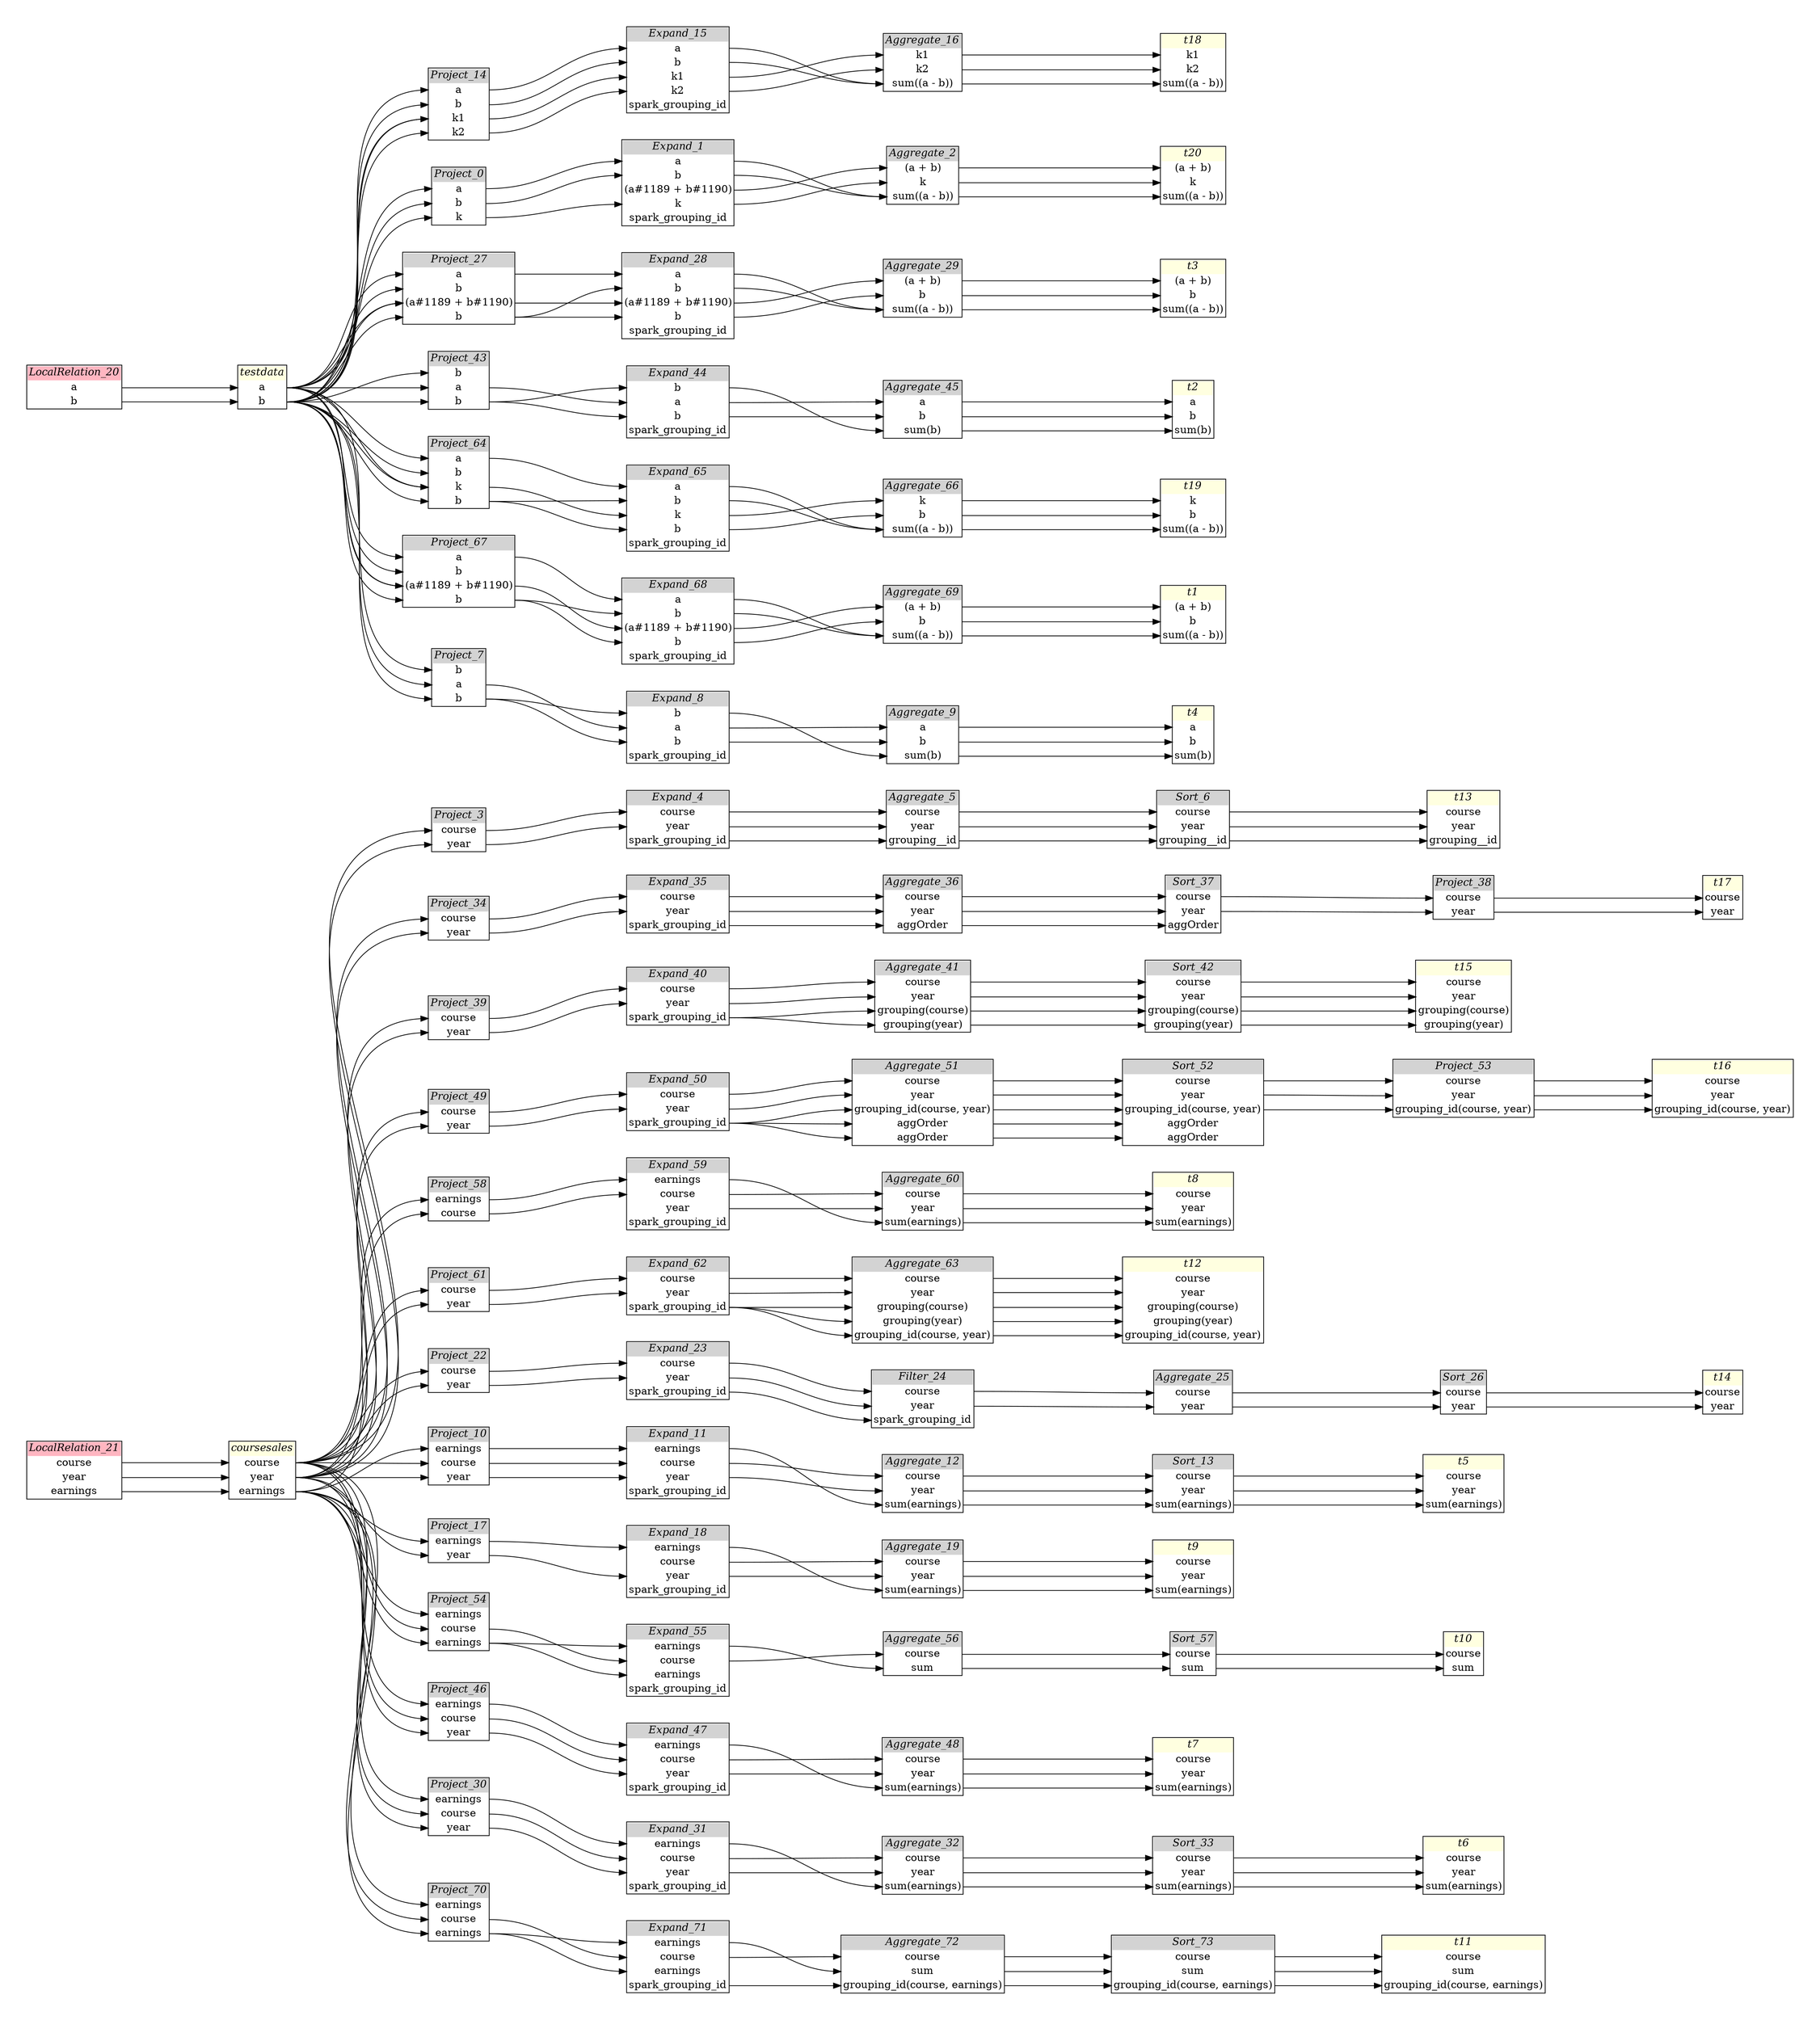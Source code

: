 // Automatically generated by SQLFlowTestSuite


digraph {
  graph [pad="0.5", nodesep="0.5", ranksep="2", fontname="Helvetica"];
  node [shape=plain]
  rankdir=LR;

  
"Aggregate_12" [label=<
<table border="1" cellborder="0" cellspacing="0">
  <tr><td bgcolor="lightgray" port="nodeName"><i>Aggregate_12</i></td></tr>
  <tr><td port="0">course</td></tr>
<tr><td port="1">year</td></tr>
<tr><td port="2">sum(earnings)</td></tr>
</table>>];
     

"Aggregate_16" [label=<
<table border="1" cellborder="0" cellspacing="0">
  <tr><td bgcolor="lightgray" port="nodeName"><i>Aggregate_16</i></td></tr>
  <tr><td port="0">k1</td></tr>
<tr><td port="1">k2</td></tr>
<tr><td port="2">sum((a - b))</td></tr>
</table>>];
     

"Aggregate_19" [label=<
<table border="1" cellborder="0" cellspacing="0">
  <tr><td bgcolor="lightgray" port="nodeName"><i>Aggregate_19</i></td></tr>
  <tr><td port="0">course</td></tr>
<tr><td port="1">year</td></tr>
<tr><td port="2">sum(earnings)</td></tr>
</table>>];
     

"Aggregate_2" [label=<
<table border="1" cellborder="0" cellspacing="0">
  <tr><td bgcolor="lightgray" port="nodeName"><i>Aggregate_2</i></td></tr>
  <tr><td port="0">(a + b)</td></tr>
<tr><td port="1">k</td></tr>
<tr><td port="2">sum((a - b))</td></tr>
</table>>];
     

"Aggregate_25" [label=<
<table border="1" cellborder="0" cellspacing="0">
  <tr><td bgcolor="lightgray" port="nodeName"><i>Aggregate_25</i></td></tr>
  <tr><td port="0">course</td></tr>
<tr><td port="1">year</td></tr>
</table>>];
     

"Aggregate_29" [label=<
<table border="1" cellborder="0" cellspacing="0">
  <tr><td bgcolor="lightgray" port="nodeName"><i>Aggregate_29</i></td></tr>
  <tr><td port="0">(a + b)</td></tr>
<tr><td port="1">b</td></tr>
<tr><td port="2">sum((a - b))</td></tr>
</table>>];
     

"Aggregate_32" [label=<
<table border="1" cellborder="0" cellspacing="0">
  <tr><td bgcolor="lightgray" port="nodeName"><i>Aggregate_32</i></td></tr>
  <tr><td port="0">course</td></tr>
<tr><td port="1">year</td></tr>
<tr><td port="2">sum(earnings)</td></tr>
</table>>];
     

"Aggregate_36" [label=<
<table border="1" cellborder="0" cellspacing="0">
  <tr><td bgcolor="lightgray" port="nodeName"><i>Aggregate_36</i></td></tr>
  <tr><td port="0">course</td></tr>
<tr><td port="1">year</td></tr>
<tr><td port="2">aggOrder</td></tr>
</table>>];
     

"Aggregate_41" [label=<
<table border="1" cellborder="0" cellspacing="0">
  <tr><td bgcolor="lightgray" port="nodeName"><i>Aggregate_41</i></td></tr>
  <tr><td port="0">course</td></tr>
<tr><td port="1">year</td></tr>
<tr><td port="2">grouping(course)</td></tr>
<tr><td port="3">grouping(year)</td></tr>
</table>>];
     

"Aggregate_45" [label=<
<table border="1" cellborder="0" cellspacing="0">
  <tr><td bgcolor="lightgray" port="nodeName"><i>Aggregate_45</i></td></tr>
  <tr><td port="0">a</td></tr>
<tr><td port="1">b</td></tr>
<tr><td port="2">sum(b)</td></tr>
</table>>];
     

"Aggregate_48" [label=<
<table border="1" cellborder="0" cellspacing="0">
  <tr><td bgcolor="lightgray" port="nodeName"><i>Aggregate_48</i></td></tr>
  <tr><td port="0">course</td></tr>
<tr><td port="1">year</td></tr>
<tr><td port="2">sum(earnings)</td></tr>
</table>>];
     

"Aggregate_5" [label=<
<table border="1" cellborder="0" cellspacing="0">
  <tr><td bgcolor="lightgray" port="nodeName"><i>Aggregate_5</i></td></tr>
  <tr><td port="0">course</td></tr>
<tr><td port="1">year</td></tr>
<tr><td port="2">grouping__id</td></tr>
</table>>];
     

"Aggregate_51" [label=<
<table border="1" cellborder="0" cellspacing="0">
  <tr><td bgcolor="lightgray" port="nodeName"><i>Aggregate_51</i></td></tr>
  <tr><td port="0">course</td></tr>
<tr><td port="1">year</td></tr>
<tr><td port="2">grouping_id(course, year)</td></tr>
<tr><td port="3">aggOrder</td></tr>
<tr><td port="4">aggOrder</td></tr>
</table>>];
     

"Aggregate_56" [label=<
<table border="1" cellborder="0" cellspacing="0">
  <tr><td bgcolor="lightgray" port="nodeName"><i>Aggregate_56</i></td></tr>
  <tr><td port="0">course</td></tr>
<tr><td port="1">sum</td></tr>
</table>>];
     

"Aggregate_60" [label=<
<table border="1" cellborder="0" cellspacing="0">
  <tr><td bgcolor="lightgray" port="nodeName"><i>Aggregate_60</i></td></tr>
  <tr><td port="0">course</td></tr>
<tr><td port="1">year</td></tr>
<tr><td port="2">sum(earnings)</td></tr>
</table>>];
     

"Aggregate_63" [label=<
<table border="1" cellborder="0" cellspacing="0">
  <tr><td bgcolor="lightgray" port="nodeName"><i>Aggregate_63</i></td></tr>
  <tr><td port="0">course</td></tr>
<tr><td port="1">year</td></tr>
<tr><td port="2">grouping(course)</td></tr>
<tr><td port="3">grouping(year)</td></tr>
<tr><td port="4">grouping_id(course, year)</td></tr>
</table>>];
     

"Aggregate_66" [label=<
<table border="1" cellborder="0" cellspacing="0">
  <tr><td bgcolor="lightgray" port="nodeName"><i>Aggregate_66</i></td></tr>
  <tr><td port="0">k</td></tr>
<tr><td port="1">b</td></tr>
<tr><td port="2">sum((a - b))</td></tr>
</table>>];
     

"Aggregate_69" [label=<
<table border="1" cellborder="0" cellspacing="0">
  <tr><td bgcolor="lightgray" port="nodeName"><i>Aggregate_69</i></td></tr>
  <tr><td port="0">(a + b)</td></tr>
<tr><td port="1">b</td></tr>
<tr><td port="2">sum((a - b))</td></tr>
</table>>];
     

"Aggregate_72" [label=<
<table border="1" cellborder="0" cellspacing="0">
  <tr><td bgcolor="lightgray" port="nodeName"><i>Aggregate_72</i></td></tr>
  <tr><td port="0">course</td></tr>
<tr><td port="1">sum</td></tr>
<tr><td port="2">grouping_id(course, earnings)</td></tr>
</table>>];
     

"Aggregate_9" [label=<
<table border="1" cellborder="0" cellspacing="0">
  <tr><td bgcolor="lightgray" port="nodeName"><i>Aggregate_9</i></td></tr>
  <tr><td port="0">a</td></tr>
<tr><td port="1">b</td></tr>
<tr><td port="2">sum(b)</td></tr>
</table>>];
     

"Expand_1" [label=<
<table border="1" cellborder="0" cellspacing="0">
  <tr><td bgcolor="lightgray" port="nodeName"><i>Expand_1</i></td></tr>
  <tr><td port="0">a</td></tr>
<tr><td port="1">b</td></tr>
<tr><td port="2">(a#1189 + b#1190)</td></tr>
<tr><td port="3">k</td></tr>
<tr><td port="4">spark_grouping_id</td></tr>
</table>>];
     

"Expand_11" [label=<
<table border="1" cellborder="0" cellspacing="0">
  <tr><td bgcolor="lightgray" port="nodeName"><i>Expand_11</i></td></tr>
  <tr><td port="0">earnings</td></tr>
<tr><td port="1">course</td></tr>
<tr><td port="2">year</td></tr>
<tr><td port="3">spark_grouping_id</td></tr>
</table>>];
     

"Expand_15" [label=<
<table border="1" cellborder="0" cellspacing="0">
  <tr><td bgcolor="lightgray" port="nodeName"><i>Expand_15</i></td></tr>
  <tr><td port="0">a</td></tr>
<tr><td port="1">b</td></tr>
<tr><td port="2">k1</td></tr>
<tr><td port="3">k2</td></tr>
<tr><td port="4">spark_grouping_id</td></tr>
</table>>];
     

"Expand_18" [label=<
<table border="1" cellborder="0" cellspacing="0">
  <tr><td bgcolor="lightgray" port="nodeName"><i>Expand_18</i></td></tr>
  <tr><td port="0">earnings</td></tr>
<tr><td port="1">course</td></tr>
<tr><td port="2">year</td></tr>
<tr><td port="3">spark_grouping_id</td></tr>
</table>>];
     

"Expand_23" [label=<
<table border="1" cellborder="0" cellspacing="0">
  <tr><td bgcolor="lightgray" port="nodeName"><i>Expand_23</i></td></tr>
  <tr><td port="0">course</td></tr>
<tr><td port="1">year</td></tr>
<tr><td port="2">spark_grouping_id</td></tr>
</table>>];
     

"Expand_28" [label=<
<table border="1" cellborder="0" cellspacing="0">
  <tr><td bgcolor="lightgray" port="nodeName"><i>Expand_28</i></td></tr>
  <tr><td port="0">a</td></tr>
<tr><td port="1">b</td></tr>
<tr><td port="2">(a#1189 + b#1190)</td></tr>
<tr><td port="3">b</td></tr>
<tr><td port="4">spark_grouping_id</td></tr>
</table>>];
     

"Expand_31" [label=<
<table border="1" cellborder="0" cellspacing="0">
  <tr><td bgcolor="lightgray" port="nodeName"><i>Expand_31</i></td></tr>
  <tr><td port="0">earnings</td></tr>
<tr><td port="1">course</td></tr>
<tr><td port="2">year</td></tr>
<tr><td port="3">spark_grouping_id</td></tr>
</table>>];
     

"Expand_35" [label=<
<table border="1" cellborder="0" cellspacing="0">
  <tr><td bgcolor="lightgray" port="nodeName"><i>Expand_35</i></td></tr>
  <tr><td port="0">course</td></tr>
<tr><td port="1">year</td></tr>
<tr><td port="2">spark_grouping_id</td></tr>
</table>>];
     

"Expand_4" [label=<
<table border="1" cellborder="0" cellspacing="0">
  <tr><td bgcolor="lightgray" port="nodeName"><i>Expand_4</i></td></tr>
  <tr><td port="0">course</td></tr>
<tr><td port="1">year</td></tr>
<tr><td port="2">spark_grouping_id</td></tr>
</table>>];
     

"Expand_40" [label=<
<table border="1" cellborder="0" cellspacing="0">
  <tr><td bgcolor="lightgray" port="nodeName"><i>Expand_40</i></td></tr>
  <tr><td port="0">course</td></tr>
<tr><td port="1">year</td></tr>
<tr><td port="2">spark_grouping_id</td></tr>
</table>>];
     

"Expand_44" [label=<
<table border="1" cellborder="0" cellspacing="0">
  <tr><td bgcolor="lightgray" port="nodeName"><i>Expand_44</i></td></tr>
  <tr><td port="0">b</td></tr>
<tr><td port="1">a</td></tr>
<tr><td port="2">b</td></tr>
<tr><td port="3">spark_grouping_id</td></tr>
</table>>];
     

"Expand_47" [label=<
<table border="1" cellborder="0" cellspacing="0">
  <tr><td bgcolor="lightgray" port="nodeName"><i>Expand_47</i></td></tr>
  <tr><td port="0">earnings</td></tr>
<tr><td port="1">course</td></tr>
<tr><td port="2">year</td></tr>
<tr><td port="3">spark_grouping_id</td></tr>
</table>>];
     

"Expand_50" [label=<
<table border="1" cellborder="0" cellspacing="0">
  <tr><td bgcolor="lightgray" port="nodeName"><i>Expand_50</i></td></tr>
  <tr><td port="0">course</td></tr>
<tr><td port="1">year</td></tr>
<tr><td port="2">spark_grouping_id</td></tr>
</table>>];
     

"Expand_55" [label=<
<table border="1" cellborder="0" cellspacing="0">
  <tr><td bgcolor="lightgray" port="nodeName"><i>Expand_55</i></td></tr>
  <tr><td port="0">earnings</td></tr>
<tr><td port="1">course</td></tr>
<tr><td port="2">earnings</td></tr>
<tr><td port="3">spark_grouping_id</td></tr>
</table>>];
     

"Expand_59" [label=<
<table border="1" cellborder="0" cellspacing="0">
  <tr><td bgcolor="lightgray" port="nodeName"><i>Expand_59</i></td></tr>
  <tr><td port="0">earnings</td></tr>
<tr><td port="1">course</td></tr>
<tr><td port="2">year</td></tr>
<tr><td port="3">spark_grouping_id</td></tr>
</table>>];
     

"Expand_62" [label=<
<table border="1" cellborder="0" cellspacing="0">
  <tr><td bgcolor="lightgray" port="nodeName"><i>Expand_62</i></td></tr>
  <tr><td port="0">course</td></tr>
<tr><td port="1">year</td></tr>
<tr><td port="2">spark_grouping_id</td></tr>
</table>>];
     

"Expand_65" [label=<
<table border="1" cellborder="0" cellspacing="0">
  <tr><td bgcolor="lightgray" port="nodeName"><i>Expand_65</i></td></tr>
  <tr><td port="0">a</td></tr>
<tr><td port="1">b</td></tr>
<tr><td port="2">k</td></tr>
<tr><td port="3">b</td></tr>
<tr><td port="4">spark_grouping_id</td></tr>
</table>>];
     

"Expand_68" [label=<
<table border="1" cellborder="0" cellspacing="0">
  <tr><td bgcolor="lightgray" port="nodeName"><i>Expand_68</i></td></tr>
  <tr><td port="0">a</td></tr>
<tr><td port="1">b</td></tr>
<tr><td port="2">(a#1189 + b#1190)</td></tr>
<tr><td port="3">b</td></tr>
<tr><td port="4">spark_grouping_id</td></tr>
</table>>];
     

"Expand_71" [label=<
<table border="1" cellborder="0" cellspacing="0">
  <tr><td bgcolor="lightgray" port="nodeName"><i>Expand_71</i></td></tr>
  <tr><td port="0">earnings</td></tr>
<tr><td port="1">course</td></tr>
<tr><td port="2">earnings</td></tr>
<tr><td port="3">spark_grouping_id</td></tr>
</table>>];
     

"Expand_8" [label=<
<table border="1" cellborder="0" cellspacing="0">
  <tr><td bgcolor="lightgray" port="nodeName"><i>Expand_8</i></td></tr>
  <tr><td port="0">b</td></tr>
<tr><td port="1">a</td></tr>
<tr><td port="2">b</td></tr>
<tr><td port="3">spark_grouping_id</td></tr>
</table>>];
     

"Filter_24" [label=<
<table border="1" cellborder="0" cellspacing="0">
  <tr><td bgcolor="lightgray" port="nodeName"><i>Filter_24</i></td></tr>
  <tr><td port="0">course</td></tr>
<tr><td port="1">year</td></tr>
<tr><td port="2">spark_grouping_id</td></tr>
</table>>];
     

"LocalRelation_20" [label=<
<table border="1" cellborder="0" cellspacing="0">
  <tr><td bgcolor="lightpink" port="nodeName"><i>LocalRelation_20</i></td></tr>
  <tr><td port="0">a</td></tr>
<tr><td port="1">b</td></tr>
</table>>];
     

"LocalRelation_21" [label=<
<table border="1" cellborder="0" cellspacing="0">
  <tr><td bgcolor="lightpink" port="nodeName"><i>LocalRelation_21</i></td></tr>
  <tr><td port="0">course</td></tr>
<tr><td port="1">year</td></tr>
<tr><td port="2">earnings</td></tr>
</table>>];
     

"Project_0" [label=<
<table border="1" cellborder="0" cellspacing="0">
  <tr><td bgcolor="lightgray" port="nodeName"><i>Project_0</i></td></tr>
  <tr><td port="0">a</td></tr>
<tr><td port="1">b</td></tr>
<tr><td port="2">k</td></tr>
</table>>];
     

"Project_10" [label=<
<table border="1" cellborder="0" cellspacing="0">
  <tr><td bgcolor="lightgray" port="nodeName"><i>Project_10</i></td></tr>
  <tr><td port="0">earnings</td></tr>
<tr><td port="1">course</td></tr>
<tr><td port="2">year</td></tr>
</table>>];
     

"Project_14" [label=<
<table border="1" cellborder="0" cellspacing="0">
  <tr><td bgcolor="lightgray" port="nodeName"><i>Project_14</i></td></tr>
  <tr><td port="0">a</td></tr>
<tr><td port="1">b</td></tr>
<tr><td port="2">k1</td></tr>
<tr><td port="3">k2</td></tr>
</table>>];
     

"Project_17" [label=<
<table border="1" cellborder="0" cellspacing="0">
  <tr><td bgcolor="lightgray" port="nodeName"><i>Project_17</i></td></tr>
  <tr><td port="0">earnings</td></tr>
<tr><td port="1">year</td></tr>
</table>>];
     

"Project_22" [label=<
<table border="1" cellborder="0" cellspacing="0">
  <tr><td bgcolor="lightgray" port="nodeName"><i>Project_22</i></td></tr>
  <tr><td port="0">course</td></tr>
<tr><td port="1">year</td></tr>
</table>>];
     

"Project_27" [label=<
<table border="1" cellborder="0" cellspacing="0">
  <tr><td bgcolor="lightgray" port="nodeName"><i>Project_27</i></td></tr>
  <tr><td port="0">a</td></tr>
<tr><td port="1">b</td></tr>
<tr><td port="2">(a#1189 + b#1190)</td></tr>
<tr><td port="3">b</td></tr>
</table>>];
     

"Project_3" [label=<
<table border="1" cellborder="0" cellspacing="0">
  <tr><td bgcolor="lightgray" port="nodeName"><i>Project_3</i></td></tr>
  <tr><td port="0">course</td></tr>
<tr><td port="1">year</td></tr>
</table>>];
     

"Project_30" [label=<
<table border="1" cellborder="0" cellspacing="0">
  <tr><td bgcolor="lightgray" port="nodeName"><i>Project_30</i></td></tr>
  <tr><td port="0">earnings</td></tr>
<tr><td port="1">course</td></tr>
<tr><td port="2">year</td></tr>
</table>>];
     

"Project_34" [label=<
<table border="1" cellborder="0" cellspacing="0">
  <tr><td bgcolor="lightgray" port="nodeName"><i>Project_34</i></td></tr>
  <tr><td port="0">course</td></tr>
<tr><td port="1">year</td></tr>
</table>>];
     

"Project_38" [label=<
<table border="1" cellborder="0" cellspacing="0">
  <tr><td bgcolor="lightgray" port="nodeName"><i>Project_38</i></td></tr>
  <tr><td port="0">course</td></tr>
<tr><td port="1">year</td></tr>
</table>>];
     

"Project_39" [label=<
<table border="1" cellborder="0" cellspacing="0">
  <tr><td bgcolor="lightgray" port="nodeName"><i>Project_39</i></td></tr>
  <tr><td port="0">course</td></tr>
<tr><td port="1">year</td></tr>
</table>>];
     

"Project_43" [label=<
<table border="1" cellborder="0" cellspacing="0">
  <tr><td bgcolor="lightgray" port="nodeName"><i>Project_43</i></td></tr>
  <tr><td port="0">b</td></tr>
<tr><td port="1">a</td></tr>
<tr><td port="2">b</td></tr>
</table>>];
     

"Project_46" [label=<
<table border="1" cellborder="0" cellspacing="0">
  <tr><td bgcolor="lightgray" port="nodeName"><i>Project_46</i></td></tr>
  <tr><td port="0">earnings</td></tr>
<tr><td port="1">course</td></tr>
<tr><td port="2">year</td></tr>
</table>>];
     

"Project_49" [label=<
<table border="1" cellborder="0" cellspacing="0">
  <tr><td bgcolor="lightgray" port="nodeName"><i>Project_49</i></td></tr>
  <tr><td port="0">course</td></tr>
<tr><td port="1">year</td></tr>
</table>>];
     

"Project_53" [label=<
<table border="1" cellborder="0" cellspacing="0">
  <tr><td bgcolor="lightgray" port="nodeName"><i>Project_53</i></td></tr>
  <tr><td port="0">course</td></tr>
<tr><td port="1">year</td></tr>
<tr><td port="2">grouping_id(course, year)</td></tr>
</table>>];
     

"Project_54" [label=<
<table border="1" cellborder="0" cellspacing="0">
  <tr><td bgcolor="lightgray" port="nodeName"><i>Project_54</i></td></tr>
  <tr><td port="0">earnings</td></tr>
<tr><td port="1">course</td></tr>
<tr><td port="2">earnings</td></tr>
</table>>];
     

"Project_58" [label=<
<table border="1" cellborder="0" cellspacing="0">
  <tr><td bgcolor="lightgray" port="nodeName"><i>Project_58</i></td></tr>
  <tr><td port="0">earnings</td></tr>
<tr><td port="1">course</td></tr>
</table>>];
     

"Project_61" [label=<
<table border="1" cellborder="0" cellspacing="0">
  <tr><td bgcolor="lightgray" port="nodeName"><i>Project_61</i></td></tr>
  <tr><td port="0">course</td></tr>
<tr><td port="1">year</td></tr>
</table>>];
     

"Project_64" [label=<
<table border="1" cellborder="0" cellspacing="0">
  <tr><td bgcolor="lightgray" port="nodeName"><i>Project_64</i></td></tr>
  <tr><td port="0">a</td></tr>
<tr><td port="1">b</td></tr>
<tr><td port="2">k</td></tr>
<tr><td port="3">b</td></tr>
</table>>];
     

"Project_67" [label=<
<table border="1" cellborder="0" cellspacing="0">
  <tr><td bgcolor="lightgray" port="nodeName"><i>Project_67</i></td></tr>
  <tr><td port="0">a</td></tr>
<tr><td port="1">b</td></tr>
<tr><td port="2">(a#1189 + b#1190)</td></tr>
<tr><td port="3">b</td></tr>
</table>>];
     

"Project_7" [label=<
<table border="1" cellborder="0" cellspacing="0">
  <tr><td bgcolor="lightgray" port="nodeName"><i>Project_7</i></td></tr>
  <tr><td port="0">b</td></tr>
<tr><td port="1">a</td></tr>
<tr><td port="2">b</td></tr>
</table>>];
     

"Project_70" [label=<
<table border="1" cellborder="0" cellspacing="0">
  <tr><td bgcolor="lightgray" port="nodeName"><i>Project_70</i></td></tr>
  <tr><td port="0">earnings</td></tr>
<tr><td port="1">course</td></tr>
<tr><td port="2">earnings</td></tr>
</table>>];
     

"Sort_13" [label=<
<table border="1" cellborder="0" cellspacing="0">
  <tr><td bgcolor="lightgray" port="nodeName"><i>Sort_13</i></td></tr>
  <tr><td port="0">course</td></tr>
<tr><td port="1">year</td></tr>
<tr><td port="2">sum(earnings)</td></tr>
</table>>];
     

"Sort_26" [label=<
<table border="1" cellborder="0" cellspacing="0">
  <tr><td bgcolor="lightgray" port="nodeName"><i>Sort_26</i></td></tr>
  <tr><td port="0">course</td></tr>
<tr><td port="1">year</td></tr>
</table>>];
     

"Sort_33" [label=<
<table border="1" cellborder="0" cellspacing="0">
  <tr><td bgcolor="lightgray" port="nodeName"><i>Sort_33</i></td></tr>
  <tr><td port="0">course</td></tr>
<tr><td port="1">year</td></tr>
<tr><td port="2">sum(earnings)</td></tr>
</table>>];
     

"Sort_37" [label=<
<table border="1" cellborder="0" cellspacing="0">
  <tr><td bgcolor="lightgray" port="nodeName"><i>Sort_37</i></td></tr>
  <tr><td port="0">course</td></tr>
<tr><td port="1">year</td></tr>
<tr><td port="2">aggOrder</td></tr>
</table>>];
     

"Sort_42" [label=<
<table border="1" cellborder="0" cellspacing="0">
  <tr><td bgcolor="lightgray" port="nodeName"><i>Sort_42</i></td></tr>
  <tr><td port="0">course</td></tr>
<tr><td port="1">year</td></tr>
<tr><td port="2">grouping(course)</td></tr>
<tr><td port="3">grouping(year)</td></tr>
</table>>];
     

"Sort_52" [label=<
<table border="1" cellborder="0" cellspacing="0">
  <tr><td bgcolor="lightgray" port="nodeName"><i>Sort_52</i></td></tr>
  <tr><td port="0">course</td></tr>
<tr><td port="1">year</td></tr>
<tr><td port="2">grouping_id(course, year)</td></tr>
<tr><td port="3">aggOrder</td></tr>
<tr><td port="4">aggOrder</td></tr>
</table>>];
     

"Sort_57" [label=<
<table border="1" cellborder="0" cellspacing="0">
  <tr><td bgcolor="lightgray" port="nodeName"><i>Sort_57</i></td></tr>
  <tr><td port="0">course</td></tr>
<tr><td port="1">sum</td></tr>
</table>>];
     

"Sort_6" [label=<
<table border="1" cellborder="0" cellspacing="0">
  <tr><td bgcolor="lightgray" port="nodeName"><i>Sort_6</i></td></tr>
  <tr><td port="0">course</td></tr>
<tr><td port="1">year</td></tr>
<tr><td port="2">grouping__id</td></tr>
</table>>];
     

"Sort_73" [label=<
<table border="1" cellborder="0" cellspacing="0">
  <tr><td bgcolor="lightgray" port="nodeName"><i>Sort_73</i></td></tr>
  <tr><td port="0">course</td></tr>
<tr><td port="1">sum</td></tr>
<tr><td port="2">grouping_id(course, earnings)</td></tr>
</table>>];
     

"coursesales" [label=<
<table border="1" cellborder="0" cellspacing="0">
  <tr><td bgcolor="lightyellow" port="nodeName"><i>coursesales</i></td></tr>
  <tr><td port="0">course</td></tr>
<tr><td port="1">year</td></tr>
<tr><td port="2">earnings</td></tr>
</table>>];
     

"t1" [label=<
<table border="1" cellborder="0" cellspacing="0">
  <tr><td bgcolor="lightyellow" port="nodeName"><i>t1</i></td></tr>
  <tr><td port="0">(a + b)</td></tr>
<tr><td port="1">b</td></tr>
<tr><td port="2">sum((a - b))</td></tr>
</table>>];
     

"t10" [label=<
<table border="1" cellborder="0" cellspacing="0">
  <tr><td bgcolor="lightyellow" port="nodeName"><i>t10</i></td></tr>
  <tr><td port="0">course</td></tr>
<tr><td port="1">sum</td></tr>
</table>>];
     

"t11" [label=<
<table border="1" cellborder="0" cellspacing="0">
  <tr><td bgcolor="lightyellow" port="nodeName"><i>t11</i></td></tr>
  <tr><td port="0">course</td></tr>
<tr><td port="1">sum</td></tr>
<tr><td port="2">grouping_id(course, earnings)</td></tr>
</table>>];
     

"t12" [label=<
<table border="1" cellborder="0" cellspacing="0">
  <tr><td bgcolor="lightyellow" port="nodeName"><i>t12</i></td></tr>
  <tr><td port="0">course</td></tr>
<tr><td port="1">year</td></tr>
<tr><td port="2">grouping(course)</td></tr>
<tr><td port="3">grouping(year)</td></tr>
<tr><td port="4">grouping_id(course, year)</td></tr>
</table>>];
     

"t13" [label=<
<table border="1" cellborder="0" cellspacing="0">
  <tr><td bgcolor="lightyellow" port="nodeName"><i>t13</i></td></tr>
  <tr><td port="0">course</td></tr>
<tr><td port="1">year</td></tr>
<tr><td port="2">grouping__id</td></tr>
</table>>];
     

"t14" [label=<
<table border="1" cellborder="0" cellspacing="0">
  <tr><td bgcolor="lightyellow" port="nodeName"><i>t14</i></td></tr>
  <tr><td port="0">course</td></tr>
<tr><td port="1">year</td></tr>
</table>>];
     

"t15" [label=<
<table border="1" cellborder="0" cellspacing="0">
  <tr><td bgcolor="lightyellow" port="nodeName"><i>t15</i></td></tr>
  <tr><td port="0">course</td></tr>
<tr><td port="1">year</td></tr>
<tr><td port="2">grouping(course)</td></tr>
<tr><td port="3">grouping(year)</td></tr>
</table>>];
     

"t16" [label=<
<table border="1" cellborder="0" cellspacing="0">
  <tr><td bgcolor="lightyellow" port="nodeName"><i>t16</i></td></tr>
  <tr><td port="0">course</td></tr>
<tr><td port="1">year</td></tr>
<tr><td port="2">grouping_id(course, year)</td></tr>
</table>>];
     

"t17" [label=<
<table border="1" cellborder="0" cellspacing="0">
  <tr><td bgcolor="lightyellow" port="nodeName"><i>t17</i></td></tr>
  <tr><td port="0">course</td></tr>
<tr><td port="1">year</td></tr>
</table>>];
     

"t18" [label=<
<table border="1" cellborder="0" cellspacing="0">
  <tr><td bgcolor="lightyellow" port="nodeName"><i>t18</i></td></tr>
  <tr><td port="0">k1</td></tr>
<tr><td port="1">k2</td></tr>
<tr><td port="2">sum((a - b))</td></tr>
</table>>];
     

"t19" [label=<
<table border="1" cellborder="0" cellspacing="0">
  <tr><td bgcolor="lightyellow" port="nodeName"><i>t19</i></td></tr>
  <tr><td port="0">k</td></tr>
<tr><td port="1">b</td></tr>
<tr><td port="2">sum((a - b))</td></tr>
</table>>];
     

"t2" [label=<
<table border="1" cellborder="0" cellspacing="0">
  <tr><td bgcolor="lightyellow" port="nodeName"><i>t2</i></td></tr>
  <tr><td port="0">a</td></tr>
<tr><td port="1">b</td></tr>
<tr><td port="2">sum(b)</td></tr>
</table>>];
     

"t20" [label=<
<table border="1" cellborder="0" cellspacing="0">
  <tr><td bgcolor="lightyellow" port="nodeName"><i>t20</i></td></tr>
  <tr><td port="0">(a + b)</td></tr>
<tr><td port="1">k</td></tr>
<tr><td port="2">sum((a - b))</td></tr>
</table>>];
     

"t3" [label=<
<table border="1" cellborder="0" cellspacing="0">
  <tr><td bgcolor="lightyellow" port="nodeName"><i>t3</i></td></tr>
  <tr><td port="0">(a + b)</td></tr>
<tr><td port="1">b</td></tr>
<tr><td port="2">sum((a - b))</td></tr>
</table>>];
     

"t4" [label=<
<table border="1" cellborder="0" cellspacing="0">
  <tr><td bgcolor="lightyellow" port="nodeName"><i>t4</i></td></tr>
  <tr><td port="0">a</td></tr>
<tr><td port="1">b</td></tr>
<tr><td port="2">sum(b)</td></tr>
</table>>];
     

"t5" [label=<
<table border="1" cellborder="0" cellspacing="0">
  <tr><td bgcolor="lightyellow" port="nodeName"><i>t5</i></td></tr>
  <tr><td port="0">course</td></tr>
<tr><td port="1">year</td></tr>
<tr><td port="2">sum(earnings)</td></tr>
</table>>];
     

"t6" [label=<
<table border="1" cellborder="0" cellspacing="0">
  <tr><td bgcolor="lightyellow" port="nodeName"><i>t6</i></td></tr>
  <tr><td port="0">course</td></tr>
<tr><td port="1">year</td></tr>
<tr><td port="2">sum(earnings)</td></tr>
</table>>];
     

"t7" [label=<
<table border="1" cellborder="0" cellspacing="0">
  <tr><td bgcolor="lightyellow" port="nodeName"><i>t7</i></td></tr>
  <tr><td port="0">course</td></tr>
<tr><td port="1">year</td></tr>
<tr><td port="2">sum(earnings)</td></tr>
</table>>];
     

"t8" [label=<
<table border="1" cellborder="0" cellspacing="0">
  <tr><td bgcolor="lightyellow" port="nodeName"><i>t8</i></td></tr>
  <tr><td port="0">course</td></tr>
<tr><td port="1">year</td></tr>
<tr><td port="2">sum(earnings)</td></tr>
</table>>];
     

"t9" [label=<
<table border="1" cellborder="0" cellspacing="0">
  <tr><td bgcolor="lightyellow" port="nodeName"><i>t9</i></td></tr>
  <tr><td port="0">course</td></tr>
<tr><td port="1">year</td></tr>
<tr><td port="2">sum(earnings)</td></tr>
</table>>];
     

"testdata" [label=<
<table border="1" cellborder="0" cellspacing="0">
  <tr><td bgcolor="lightyellow" port="nodeName"><i>testdata</i></td></tr>
  <tr><td port="0">a</td></tr>
<tr><td port="1">b</td></tr>
</table>>];
     
  "Aggregate_12":0 -> "Sort_13":0;
"Aggregate_12":1 -> "Sort_13":1;
"Aggregate_12":2 -> "Sort_13":2;
"Aggregate_16":0 -> "t18":0;
"Aggregate_16":1 -> "t18":1;
"Aggregate_16":2 -> "t18":2;
"Aggregate_19":0 -> "t9":0;
"Aggregate_19":1 -> "t9":1;
"Aggregate_19":2 -> "t9":2;
"Aggregate_2":0 -> "t20":0;
"Aggregate_2":1 -> "t20":1;
"Aggregate_2":2 -> "t20":2;
"Aggregate_25":0 -> "Sort_26":0;
"Aggregate_25":1 -> "Sort_26":1;
"Aggregate_29":0 -> "t3":0;
"Aggregate_29":1 -> "t3":1;
"Aggregate_29":2 -> "t3":2;
"Aggregate_32":0 -> "Sort_33":0;
"Aggregate_32":1 -> "Sort_33":1;
"Aggregate_32":2 -> "Sort_33":2;
"Aggregate_36":0 -> "Sort_37":0;
"Aggregate_36":1 -> "Sort_37":1;
"Aggregate_36":2 -> "Sort_37":2;
"Aggregate_41":0 -> "Sort_42":0;
"Aggregate_41":1 -> "Sort_42":1;
"Aggregate_41":2 -> "Sort_42":2;
"Aggregate_41":3 -> "Sort_42":3;
"Aggregate_45":0 -> "t2":0;
"Aggregate_45":1 -> "t2":1;
"Aggregate_45":2 -> "t2":2;
"Aggregate_48":0 -> "t7":0;
"Aggregate_48":1 -> "t7":1;
"Aggregate_48":2 -> "t7":2;
"Aggregate_5":0 -> "Sort_6":0;
"Aggregate_5":1 -> "Sort_6":1;
"Aggregate_5":2 -> "Sort_6":2;
"Aggregate_51":0 -> "Sort_52":0;
"Aggregate_51":1 -> "Sort_52":1;
"Aggregate_51":2 -> "Sort_52":2;
"Aggregate_51":3 -> "Sort_52":3;
"Aggregate_51":4 -> "Sort_52":4;
"Aggregate_56":0 -> "Sort_57":0;
"Aggregate_56":1 -> "Sort_57":1;
"Aggregate_60":0 -> "t8":0;
"Aggregate_60":1 -> "t8":1;
"Aggregate_60":2 -> "t8":2;
"Aggregate_63":0 -> "t12":0;
"Aggregate_63":1 -> "t12":1;
"Aggregate_63":2 -> "t12":2;
"Aggregate_63":3 -> "t12":3;
"Aggregate_63":4 -> "t12":4;
"Aggregate_66":0 -> "t19":0;
"Aggregate_66":1 -> "t19":1;
"Aggregate_66":2 -> "t19":2;
"Aggregate_69":0 -> "t1":0;
"Aggregate_69":1 -> "t1":1;
"Aggregate_69":2 -> "t1":2;
"Aggregate_72":0 -> "Sort_73":0;
"Aggregate_72":1 -> "Sort_73":1;
"Aggregate_72":2 -> "Sort_73":2;
"Aggregate_9":0 -> "t4":0;
"Aggregate_9":1 -> "t4":1;
"Aggregate_9":2 -> "t4":2;
"Expand_1":0 -> "Aggregate_2":2;
"Expand_1":1 -> "Aggregate_2":2;
"Expand_1":2 -> "Aggregate_2":0;
"Expand_1":3 -> "Aggregate_2":1;
"Expand_11":0 -> "Aggregate_12":2;
"Expand_11":1 -> "Aggregate_12":0;
"Expand_11":2 -> "Aggregate_12":1;
"Expand_15":0 -> "Aggregate_16":2;
"Expand_15":1 -> "Aggregate_16":2;
"Expand_15":2 -> "Aggregate_16":0;
"Expand_15":3 -> "Aggregate_16":1;
"Expand_18":0 -> "Aggregate_19":2;
"Expand_18":1 -> "Aggregate_19":0;
"Expand_18":2 -> "Aggregate_19":1;
"Expand_23":0 -> "Filter_24":0;
"Expand_23":1 -> "Filter_24":1;
"Expand_23":2 -> "Filter_24":2;
"Expand_28":0 -> "Aggregate_29":2;
"Expand_28":1 -> "Aggregate_29":2;
"Expand_28":2 -> "Aggregate_29":0;
"Expand_28":3 -> "Aggregate_29":1;
"Expand_31":0 -> "Aggregate_32":2;
"Expand_31":1 -> "Aggregate_32":0;
"Expand_31":2 -> "Aggregate_32":1;
"Expand_35":0 -> "Aggregate_36":0;
"Expand_35":1 -> "Aggregate_36":1;
"Expand_35":2 -> "Aggregate_36":2;
"Expand_4":0 -> "Aggregate_5":0;
"Expand_4":1 -> "Aggregate_5":1;
"Expand_4":2 -> "Aggregate_5":2;
"Expand_40":0 -> "Aggregate_41":0;
"Expand_40":1 -> "Aggregate_41":1;
"Expand_40":2 -> "Aggregate_41":2;
"Expand_40":2 -> "Aggregate_41":3;
"Expand_44":0 -> "Aggregate_45":2;
"Expand_44":1 -> "Aggregate_45":0;
"Expand_44":2 -> "Aggregate_45":1;
"Expand_47":0 -> "Aggregate_48":2;
"Expand_47":1 -> "Aggregate_48":0;
"Expand_47":2 -> "Aggregate_48":1;
"Expand_50":0 -> "Aggregate_51":0;
"Expand_50":1 -> "Aggregate_51":1;
"Expand_50":2 -> "Aggregate_51":2;
"Expand_50":2 -> "Aggregate_51":3;
"Expand_50":2 -> "Aggregate_51":4;
"Expand_55":0 -> "Aggregate_56":1;
"Expand_55":1 -> "Aggregate_56":0;
"Expand_59":0 -> "Aggregate_60":2;
"Expand_59":1 -> "Aggregate_60":0;
"Expand_59":2 -> "Aggregate_60":1;
"Expand_62":0 -> "Aggregate_63":0;
"Expand_62":1 -> "Aggregate_63":1;
"Expand_62":2 -> "Aggregate_63":2;
"Expand_62":2 -> "Aggregate_63":3;
"Expand_62":2 -> "Aggregate_63":4;
"Expand_65":0 -> "Aggregate_66":2;
"Expand_65":1 -> "Aggregate_66":2;
"Expand_65":2 -> "Aggregate_66":0;
"Expand_65":3 -> "Aggregate_66":1;
"Expand_68":0 -> "Aggregate_69":2;
"Expand_68":1 -> "Aggregate_69":2;
"Expand_68":2 -> "Aggregate_69":0;
"Expand_68":3 -> "Aggregate_69":1;
"Expand_71":0 -> "Aggregate_72":1;
"Expand_71":1 -> "Aggregate_72":0;
"Expand_71":3 -> "Aggregate_72":2;
"Expand_8":0 -> "Aggregate_9":2;
"Expand_8":1 -> "Aggregate_9":0;
"Expand_8":2 -> "Aggregate_9":1;
"Filter_24":0 -> "Aggregate_25":0;
"Filter_24":1 -> "Aggregate_25":1;
"LocalRelation_20":0 -> "testdata":0;
"LocalRelation_20":1 -> "testdata":1;
"LocalRelation_21":0 -> "coursesales":0;
"LocalRelation_21":1 -> "coursesales":1;
"LocalRelation_21":2 -> "coursesales":2;
"Project_0":0 -> "Expand_1":0;
"Project_0":1 -> "Expand_1":1;
"Project_0":2 -> "Expand_1":3;
"Project_10":0 -> "Expand_11":0;
"Project_10":1 -> "Expand_11":1;
"Project_10":2 -> "Expand_11":2;
"Project_14":0 -> "Expand_15":0;
"Project_14":1 -> "Expand_15":1;
"Project_14":2 -> "Expand_15":2;
"Project_14":3 -> "Expand_15":3;
"Project_17":0 -> "Expand_18":0;
"Project_17":1 -> "Expand_18":2;
"Project_22":0 -> "Expand_23":0;
"Project_22":1 -> "Expand_23":1;
"Project_27":0 -> "Expand_28":0;
"Project_27":2 -> "Expand_28":2;
"Project_27":3 -> "Expand_28":1;
"Project_27":3 -> "Expand_28":3;
"Project_3":0 -> "Expand_4":0;
"Project_3":1 -> "Expand_4":1;
"Project_30":0 -> "Expand_31":0;
"Project_30":1 -> "Expand_31":1;
"Project_30":2 -> "Expand_31":2;
"Project_34":0 -> "Expand_35":0;
"Project_34":1 -> "Expand_35":1;
"Project_38":0 -> "t17":0;
"Project_38":1 -> "t17":1;
"Project_39":0 -> "Expand_40":0;
"Project_39":1 -> "Expand_40":1;
"Project_43":1 -> "Expand_44":1;
"Project_43":2 -> "Expand_44":0;
"Project_43":2 -> "Expand_44":2;
"Project_46":0 -> "Expand_47":0;
"Project_46":1 -> "Expand_47":1;
"Project_46":2 -> "Expand_47":2;
"Project_49":0 -> "Expand_50":0;
"Project_49":1 -> "Expand_50":1;
"Project_53":0 -> "t16":0;
"Project_53":1 -> "t16":1;
"Project_53":2 -> "t16":2;
"Project_54":1 -> "Expand_55":1;
"Project_54":2 -> "Expand_55":0;
"Project_54":2 -> "Expand_55":2;
"Project_58":0 -> "Expand_59":0;
"Project_58":1 -> "Expand_59":1;
"Project_61":0 -> "Expand_62":0;
"Project_61":1 -> "Expand_62":1;
"Project_64":0 -> "Expand_65":0;
"Project_64":2 -> "Expand_65":2;
"Project_64":3 -> "Expand_65":1;
"Project_64":3 -> "Expand_65":3;
"Project_67":0 -> "Expand_68":0;
"Project_67":2 -> "Expand_68":2;
"Project_67":3 -> "Expand_68":1;
"Project_67":3 -> "Expand_68":3;
"Project_7":1 -> "Expand_8":1;
"Project_7":2 -> "Expand_8":0;
"Project_7":2 -> "Expand_8":2;
"Project_70":1 -> "Expand_71":1;
"Project_70":2 -> "Expand_71":0;
"Project_70":2 -> "Expand_71":2;
"Sort_13":0 -> "t5":0;
"Sort_13":1 -> "t5":1;
"Sort_13":2 -> "t5":2;
"Sort_26":0 -> "t14":0;
"Sort_26":1 -> "t14":1;
"Sort_33":0 -> "t6":0;
"Sort_33":1 -> "t6":1;
"Sort_33":2 -> "t6":2;
"Sort_37":0 -> "Project_38":0;
"Sort_37":1 -> "Project_38":1;
"Sort_42":0 -> "t15":0;
"Sort_42":1 -> "t15":1;
"Sort_42":2 -> "t15":2;
"Sort_42":3 -> "t15":3;
"Sort_52":0 -> "Project_53":0;
"Sort_52":1 -> "Project_53":1;
"Sort_52":2 -> "Project_53":2;
"Sort_57":0 -> "t10":0;
"Sort_57":1 -> "t10":1;
"Sort_6":0 -> "t13":0;
"Sort_6":1 -> "t13":1;
"Sort_6":2 -> "t13":2;
"Sort_73":0 -> "t11":0;
"Sort_73":1 -> "t11":1;
"Sort_73":2 -> "t11":2;
"coursesales":0 -> "Project_10":1;
"coursesales":0 -> "Project_22":0;
"coursesales":0 -> "Project_3":0;
"coursesales":0 -> "Project_30":1;
"coursesales":0 -> "Project_34":0;
"coursesales":0 -> "Project_39":0;
"coursesales":0 -> "Project_46":1;
"coursesales":0 -> "Project_49":0;
"coursesales":0 -> "Project_54":1;
"coursesales":0 -> "Project_58":1;
"coursesales":0 -> "Project_61":0;
"coursesales":0 -> "Project_70":1;
"coursesales":1 -> "Project_10":2;
"coursesales":1 -> "Project_17":1;
"coursesales":1 -> "Project_22":1;
"coursesales":1 -> "Project_3":1;
"coursesales":1 -> "Project_30":2;
"coursesales":1 -> "Project_34":1;
"coursesales":1 -> "Project_39":1;
"coursesales":1 -> "Project_46":2;
"coursesales":1 -> "Project_49":1;
"coursesales":1 -> "Project_61":1;
"coursesales":2 -> "Project_10":0;
"coursesales":2 -> "Project_17":0;
"coursesales":2 -> "Project_30":0;
"coursesales":2 -> "Project_46":0;
"coursesales":2 -> "Project_54":0;
"coursesales":2 -> "Project_54":2;
"coursesales":2 -> "Project_58":0;
"coursesales":2 -> "Project_70":0;
"coursesales":2 -> "Project_70":2;
"testdata":0 -> "Project_0":0;
"testdata":0 -> "Project_14":0;
"testdata":0 -> "Project_14":2;
"testdata":0 -> "Project_27":0;
"testdata":0 -> "Project_27":2;
"testdata":0 -> "Project_43":1;
"testdata":0 -> "Project_64":0;
"testdata":0 -> "Project_64":2;
"testdata":0 -> "Project_67":0;
"testdata":0 -> "Project_67":2;
"testdata":0 -> "Project_7":1;
"testdata":1 -> "Project_0":1;
"testdata":1 -> "Project_0":2;
"testdata":1 -> "Project_14":1;
"testdata":1 -> "Project_14":2;
"testdata":1 -> "Project_14":3;
"testdata":1 -> "Project_27":1;
"testdata":1 -> "Project_27":2;
"testdata":1 -> "Project_27":3;
"testdata":1 -> "Project_43":0;
"testdata":1 -> "Project_43":2;
"testdata":1 -> "Project_64":1;
"testdata":1 -> "Project_64":2;
"testdata":1 -> "Project_64":3;
"testdata":1 -> "Project_67":1;
"testdata":1 -> "Project_67":2;
"testdata":1 -> "Project_67":3;
"testdata":1 -> "Project_7":0;
"testdata":1 -> "Project_7":2;
}
       